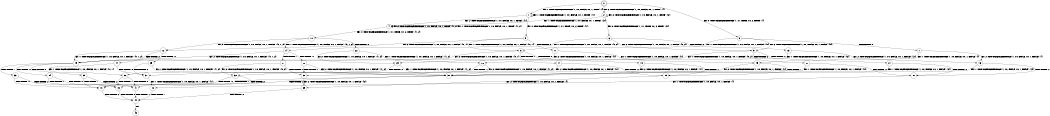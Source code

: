 digraph BCG {
size = "7, 10.5";
center = TRUE;
node [shape = circle];
0 [peripheries = 2];
0 -> 1 [label = "EX !1 !ATOMIC_EXCH_BRANCH (1, +0, FALSE, +0, 1, TRUE) !{}"];
0 -> 2 [label = "EX !2 !ATOMIC_EXCH_BRANCH (1, +0, FALSE, +0, 1, TRUE) !{}"];
0 -> 3 [label = "EX !0 !ATOMIC_EXCH_BRANCH (1, +1, TRUE, +0, 2, TRUE) !{}"];
1 -> 4 [label = "EX !2 !ATOMIC_EXCH_BRANCH (1, +0, FALSE, +0, 1, TRUE) !{1}"];
1 -> 5 [label = "EX !0 !ATOMIC_EXCH_BRANCH (1, +1, TRUE, +0, 2, TRUE) !{1}"];
1 -> 1 [label = "EX !1 !ATOMIC_EXCH_BRANCH (1, +0, FALSE, +0, 1, TRUE) !{1}"];
2 -> 4 [label = "EX !1 !ATOMIC_EXCH_BRANCH (1, +0, FALSE, +0, 1, TRUE) !{2}"];
2 -> 6 [label = "EX !0 !ATOMIC_EXCH_BRANCH (1, +1, TRUE, +0, 2, TRUE) !{2}"];
2 -> 2 [label = "EX !2 !ATOMIC_EXCH_BRANCH (1, +0, FALSE, +0, 1, TRUE) !{2}"];
3 -> 7 [label = "TERMINATE !0"];
3 -> 8 [label = "EX !1 !ATOMIC_EXCH_BRANCH (1, +0, FALSE, +0, 1, FALSE) !{0}"];
3 -> 9 [label = "EX !2 !ATOMIC_EXCH_BRANCH (1, +0, FALSE, +0, 1, FALSE) !{0}"];
4 -> 10 [label = "EX !0 !ATOMIC_EXCH_BRANCH (1, +1, TRUE, +0, 2, TRUE) !{1, 2}"];
4 -> 4 [label = "EX !2 !ATOMIC_EXCH_BRANCH (1, +0, FALSE, +0, 1, TRUE) !{1, 2}"];
4 -> 4 [label = "EX !1 !ATOMIC_EXCH_BRANCH (1, +0, FALSE, +0, 1, TRUE) !{1, 2}"];
5 -> 11 [label = "TERMINATE !0"];
5 -> 12 [label = "EX !2 !ATOMIC_EXCH_BRANCH (1, +0, FALSE, +0, 1, FALSE) !{0, 1}"];
5 -> 8 [label = "EX !1 !ATOMIC_EXCH_BRANCH (1, +0, FALSE, +0, 1, FALSE) !{0, 1}"];
6 -> 13 [label = "TERMINATE !0"];
6 -> 14 [label = "EX !1 !ATOMIC_EXCH_BRANCH (1, +0, FALSE, +0, 1, FALSE) !{0, 2}"];
6 -> 9 [label = "EX !2 !ATOMIC_EXCH_BRANCH (1, +0, FALSE, +0, 1, FALSE) !{0, 2}"];
7 -> 15 [label = "EX !1 !ATOMIC_EXCH_BRANCH (1, +0, FALSE, +0, 1, FALSE) !{}"];
7 -> 16 [label = "EX !2 !ATOMIC_EXCH_BRANCH (1, +0, FALSE, +0, 1, FALSE) !{}"];
8 -> 17 [label = "TERMINATE !1"];
8 -> 18 [label = "TERMINATE !0"];
8 -> 19 [label = "EX !2 !ATOMIC_EXCH_BRANCH (1, +0, FALSE, +0, 1, FALSE) !{0, 1}"];
9 -> 20 [label = "TERMINATE !2"];
9 -> 21 [label = "TERMINATE !0"];
9 -> 19 [label = "EX !1 !ATOMIC_EXCH_BRANCH (1, +0, FALSE, +0, 1, FALSE) !{0, 2}"];
10 -> 22 [label = "TERMINATE !0"];
10 -> 12 [label = "EX !2 !ATOMIC_EXCH_BRANCH (1, +0, FALSE, +0, 1, FALSE) !{0, 1, 2}"];
10 -> 14 [label = "EX !1 !ATOMIC_EXCH_BRANCH (1, +0, FALSE, +0, 1, FALSE) !{0, 1, 2}"];
11 -> 15 [label = "EX !1 !ATOMIC_EXCH_BRANCH (1, +0, FALSE, +0, 1, FALSE) !{1}"];
11 -> 23 [label = "EX !2 !ATOMIC_EXCH_BRANCH (1, +0, FALSE, +0, 1, FALSE) !{1}"];
12 -> 24 [label = "TERMINATE !2"];
12 -> 25 [label = "TERMINATE !0"];
12 -> 19 [label = "EX !1 !ATOMIC_EXCH_BRANCH (1, +0, FALSE, +0, 1, FALSE) !{0, 1, 2}"];
13 -> 16 [label = "EX !2 !ATOMIC_EXCH_BRANCH (1, +0, FALSE, +0, 1, FALSE) !{2}"];
13 -> 26 [label = "EX !1 !ATOMIC_EXCH_BRANCH (1, +0, FALSE, +0, 1, FALSE) !{2}"];
14 -> 27 [label = "TERMINATE !1"];
14 -> 28 [label = "TERMINATE !0"];
14 -> 19 [label = "EX !2 !ATOMIC_EXCH_BRANCH (1, +0, FALSE, +0, 1, FALSE) !{0, 1, 2}"];
15 -> 29 [label = "TERMINATE !1"];
15 -> 30 [label = "EX !2 !ATOMIC_EXCH_BRANCH (1, +0, FALSE, +0, 1, FALSE) !{1}"];
16 -> 31 [label = "TERMINATE !2"];
16 -> 30 [label = "EX !1 !ATOMIC_EXCH_BRANCH (1, +0, FALSE, +0, 1, FALSE) !{2}"];
17 -> 29 [label = "TERMINATE !0"];
17 -> 32 [label = "EX !2 !ATOMIC_EXCH_BRANCH (1, +0, FALSE, +0, 1, FALSE) !{0}"];
18 -> 29 [label = "TERMINATE !1"];
18 -> 30 [label = "EX !2 !ATOMIC_EXCH_BRANCH (1, +0, FALSE, +0, 1, FALSE) !{1}"];
19 -> 33 [label = "TERMINATE !1"];
19 -> 34 [label = "TERMINATE !2"];
19 -> 35 [label = "TERMINATE !0"];
20 -> 31 [label = "TERMINATE !0"];
20 -> 36 [label = "EX !1 !ATOMIC_EXCH_BRANCH (1, +0, FALSE, +0, 1, FALSE) !{0}"];
21 -> 31 [label = "TERMINATE !2"];
21 -> 30 [label = "EX !1 !ATOMIC_EXCH_BRANCH (1, +0, FALSE, +0, 1, FALSE) !{2}"];
22 -> 23 [label = "EX !2 !ATOMIC_EXCH_BRANCH (1, +0, FALSE, +0, 1, FALSE) !{1, 2}"];
22 -> 26 [label = "EX !1 !ATOMIC_EXCH_BRANCH (1, +0, FALSE, +0, 1, FALSE) !{1, 2}"];
23 -> 37 [label = "TERMINATE !2"];
23 -> 30 [label = "EX !1 !ATOMIC_EXCH_BRANCH (1, +0, FALSE, +0, 1, FALSE) !{1, 2}"];
24 -> 36 [label = "EX !1 !ATOMIC_EXCH_BRANCH (1, +0, FALSE, +0, 1, FALSE) !{0, 1}"];
24 -> 37 [label = "TERMINATE !0"];
25 -> 30 [label = "EX !1 !ATOMIC_EXCH_BRANCH (1, +0, FALSE, +0, 1, FALSE) !{1, 2}"];
25 -> 37 [label = "TERMINATE !2"];
26 -> 38 [label = "TERMINATE !1"];
26 -> 30 [label = "EX !2 !ATOMIC_EXCH_BRANCH (1, +0, FALSE, +0, 1, FALSE) !{1, 2}"];
27 -> 32 [label = "EX !2 !ATOMIC_EXCH_BRANCH (1, +0, FALSE, +0, 1, FALSE) !{0, 2}"];
27 -> 38 [label = "TERMINATE !0"];
28 -> 30 [label = "EX !2 !ATOMIC_EXCH_BRANCH (1, +0, FALSE, +0, 1, FALSE) !{1, 2}"];
28 -> 38 [label = "TERMINATE !1"];
29 -> 39 [label = "EX !2 !ATOMIC_EXCH_BRANCH (1, +0, FALSE, +0, 1, FALSE) !{}"];
30 -> 40 [label = "TERMINATE !1"];
30 -> 41 [label = "TERMINATE !2"];
31 -> 42 [label = "EX !1 !ATOMIC_EXCH_BRANCH (1, +0, FALSE, +0, 1, FALSE) !{}"];
32 -> 43 [label = "TERMINATE !2"];
32 -> 40 [label = "TERMINATE !0"];
33 -> 43 [label = "TERMINATE !2"];
33 -> 40 [label = "TERMINATE !0"];
34 -> 43 [label = "TERMINATE !1"];
34 -> 41 [label = "TERMINATE !0"];
35 -> 40 [label = "TERMINATE !1"];
35 -> 41 [label = "TERMINATE !2"];
36 -> 43 [label = "TERMINATE !1"];
36 -> 41 [label = "TERMINATE !0"];
37 -> 42 [label = "EX !1 !ATOMIC_EXCH_BRANCH (1, +0, FALSE, +0, 1, FALSE) !{1}"];
38 -> 39 [label = "EX !2 !ATOMIC_EXCH_BRANCH (1, +0, FALSE, +0, 1, FALSE) !{2}"];
39 -> 44 [label = "TERMINATE !2"];
40 -> 44 [label = "TERMINATE !2"];
41 -> 44 [label = "TERMINATE !1"];
42 -> 44 [label = "TERMINATE !1"];
43 -> 44 [label = "TERMINATE !0"];
44 -> 45 [label = "exit"];
}
